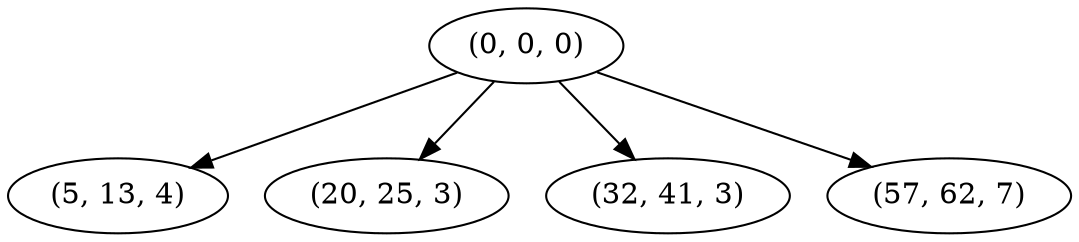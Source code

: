 digraph tree {
    "(0, 0, 0)";
    "(5, 13, 4)";
    "(20, 25, 3)";
    "(32, 41, 3)";
    "(57, 62, 7)";
    "(0, 0, 0)" -> "(5, 13, 4)";
    "(0, 0, 0)" -> "(20, 25, 3)";
    "(0, 0, 0)" -> "(32, 41, 3)";
    "(0, 0, 0)" -> "(57, 62, 7)";
}
